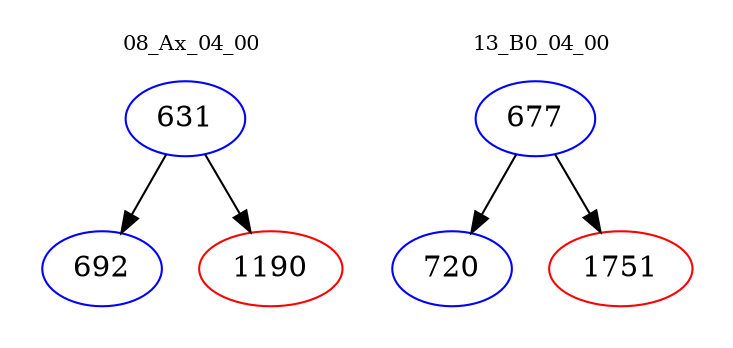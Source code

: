 digraph{
subgraph cluster_0 {
color = white
label = "08_Ax_04_00";
fontsize=10;
T0_631 [label="631", color="blue"]
T0_631 -> T0_692 [color="black"]
T0_692 [label="692", color="blue"]
T0_631 -> T0_1190 [color="black"]
T0_1190 [label="1190", color="red"]
}
subgraph cluster_1 {
color = white
label = "13_B0_04_00";
fontsize=10;
T1_677 [label="677", color="blue"]
T1_677 -> T1_720 [color="black"]
T1_720 [label="720", color="blue"]
T1_677 -> T1_1751 [color="black"]
T1_1751 [label="1751", color="red"]
}
}
